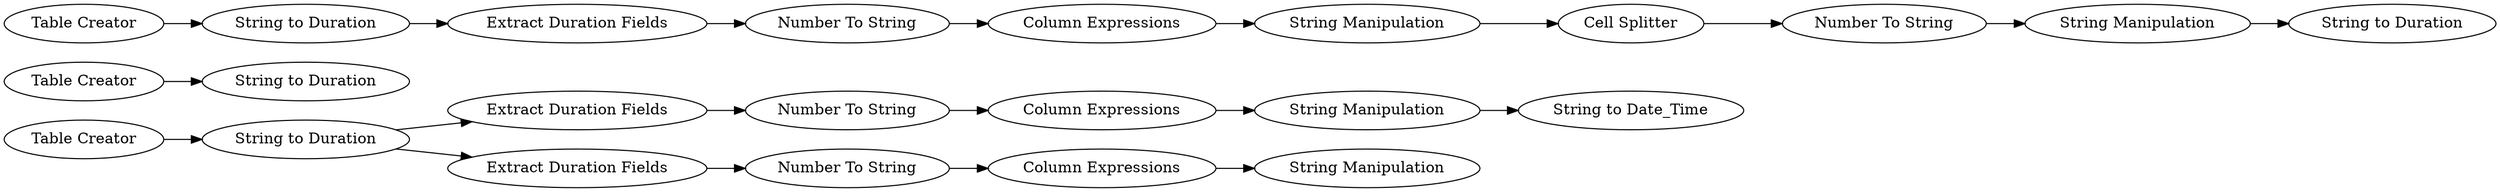 digraph {
	23 -> 24
	39 -> 40
	21 -> 17
	34 -> 35
	19 -> 21
	22 -> 23
	31 -> 32
	26 -> 27
	17 -> 18
	37 -> 38
	33 -> 34
	15 -> 16
	18 -> 20
	35 -> 36
	27 -> 31
	24 -> 25
	36 -> 37
	32 -> 33
	16 -> 19
	16 -> 22
	27 [label="String to Duration"]
	18 [label="String Manipulation"]
	21 [label="Number To String"]
	26 [label="Table Creator"]
	17 [label="Column Expressions"]
	19 [label="Extract Duration Fields"]
	24 [label="Column Expressions"]
	31 [label="Extract Duration Fields"]
	15 [label="Table Creator"]
	25 [label="String Manipulation"]
	16 [label="String to Duration"]
	22 [label="Extract Duration Fields"]
	23 [label="Number To String"]
	38 [label="String to Duration"]
	20 [label="String to Date_Time"]
	35 [label="Cell Splitter"]
	34 [label="String Manipulation"]
	36 [label="Number To String"]
	40 [label="String to Duration"]
	39 [label="Table Creator"]
	33 [label="Column Expressions"]
	32 [label="Number To String"]
	37 [label="String Manipulation"]
	rankdir=LR
}
